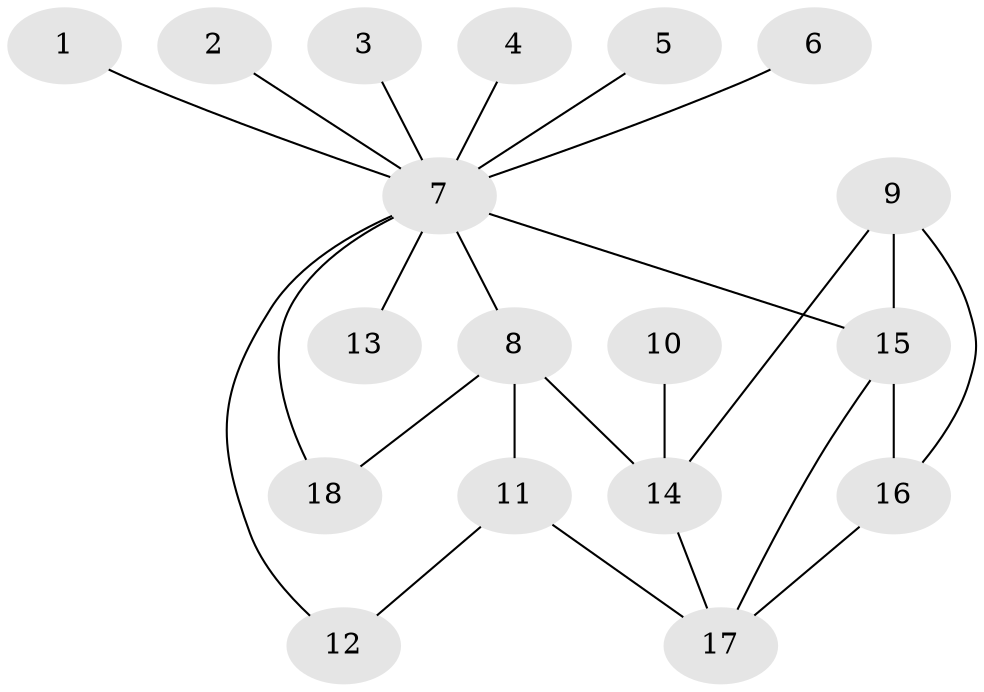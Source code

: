 // original degree distribution, {5: 0.08, 16: 0.02, 2: 0.2, 1: 0.5, 9: 0.04, 6: 0.02, 4: 0.04, 3: 0.1}
// Generated by graph-tools (version 1.1) at 2025/36/03/04/25 23:36:46]
// undirected, 18 vertices, 24 edges
graph export_dot {
  node [color=gray90,style=filled];
  1;
  2;
  3;
  4;
  5;
  6;
  7;
  8;
  9;
  10;
  11;
  12;
  13;
  14;
  15;
  16;
  17;
  18;
  1 -- 7 [weight=1.0];
  2 -- 7 [weight=1.0];
  3 -- 7 [weight=1.0];
  4 -- 7 [weight=1.0];
  5 -- 7 [weight=1.0];
  6 -- 7 [weight=1.0];
  7 -- 8 [weight=1.0];
  7 -- 12 [weight=1.0];
  7 -- 13 [weight=1.0];
  7 -- 15 [weight=2.0];
  7 -- 18 [weight=1.0];
  8 -- 11 [weight=2.0];
  8 -- 14 [weight=1.0];
  8 -- 18 [weight=1.0];
  9 -- 14 [weight=1.0];
  9 -- 15 [weight=1.0];
  9 -- 16 [weight=1.0];
  10 -- 14 [weight=1.0];
  11 -- 12 [weight=1.0];
  11 -- 17 [weight=1.0];
  14 -- 17 [weight=2.0];
  15 -- 16 [weight=1.0];
  15 -- 17 [weight=1.0];
  16 -- 17 [weight=2.0];
}
